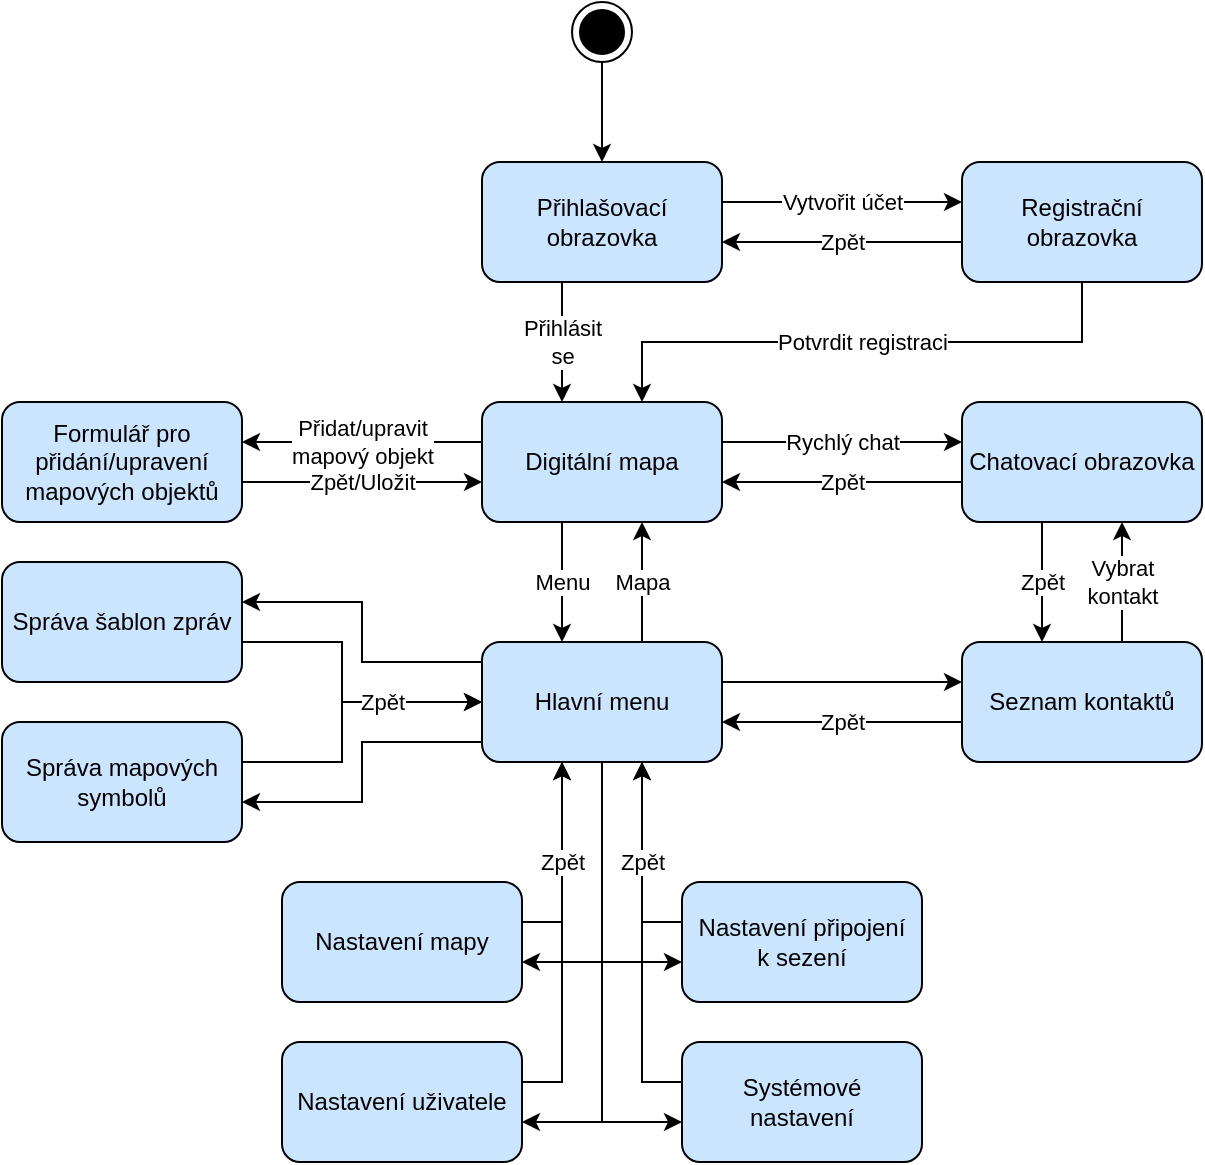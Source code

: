<mxfile version="22.1.13" type="device">
  <diagram name="Stránka-1" id="4uzDfmDRNhCInwvL7MMY">
    <mxGraphModel dx="1434" dy="746" grid="1" gridSize="10" guides="1" tooltips="1" connect="1" arrows="1" fold="1" page="1" pageScale="1" pageWidth="827" pageHeight="1169" math="0" shadow="0">
      <root>
        <mxCell id="0" />
        <mxCell id="1" parent="0" />
        <mxCell id="WGg2hFcMqNZgMdjpp8JN-4" value="Vytvořit účet" style="edgeStyle=orthogonalEdgeStyle;rounded=0;orthogonalLoop=1;jettySize=auto;html=1;" parent="1" source="WGg2hFcMqNZgMdjpp8JN-2" target="WGg2hFcMqNZgMdjpp8JN-3" edge="1">
          <mxGeometry relative="1" as="geometry">
            <Array as="points">
              <mxPoint x="420" y="100" />
              <mxPoint x="420" y="100" />
            </Array>
          </mxGeometry>
        </mxCell>
        <mxCell id="WGg2hFcMqNZgMdjpp8JN-7" value="Přihlásit&lt;br&gt;se" style="edgeStyle=orthogonalEdgeStyle;rounded=0;orthogonalLoop=1;jettySize=auto;html=1;" parent="1" source="WGg2hFcMqNZgMdjpp8JN-2" target="WGg2hFcMqNZgMdjpp8JN-6" edge="1">
          <mxGeometry relative="1" as="geometry">
            <Array as="points">
              <mxPoint x="280" y="160" />
              <mxPoint x="280" y="160" />
            </Array>
          </mxGeometry>
        </mxCell>
        <mxCell id="WGg2hFcMqNZgMdjpp8JN-2" value="Přihlašovací obrazovka" style="rounded=1;whiteSpace=wrap;html=1;fillColor=#CCE5FF;" parent="1" vertex="1">
          <mxGeometry x="240" y="80" width="120" height="60" as="geometry" />
        </mxCell>
        <mxCell id="WGg2hFcMqNZgMdjpp8JN-5" value="Zpět" style="edgeStyle=orthogonalEdgeStyle;rounded=0;orthogonalLoop=1;jettySize=auto;html=1;" parent="1" source="WGg2hFcMqNZgMdjpp8JN-3" target="WGg2hFcMqNZgMdjpp8JN-2" edge="1">
          <mxGeometry relative="1" as="geometry">
            <Array as="points">
              <mxPoint x="420" y="120" />
              <mxPoint x="420" y="120" />
            </Array>
          </mxGeometry>
        </mxCell>
        <mxCell id="WGg2hFcMqNZgMdjpp8JN-8" value="Potvrdit registraci" style="edgeStyle=orthogonalEdgeStyle;rounded=0;orthogonalLoop=1;jettySize=auto;html=1;" parent="1" source="WGg2hFcMqNZgMdjpp8JN-3" target="WGg2hFcMqNZgMdjpp8JN-6" edge="1">
          <mxGeometry relative="1" as="geometry">
            <Array as="points">
              <mxPoint x="540" y="170" />
              <mxPoint x="320" y="170" />
            </Array>
          </mxGeometry>
        </mxCell>
        <mxCell id="WGg2hFcMqNZgMdjpp8JN-3" value="Registrační obrazovka" style="rounded=1;whiteSpace=wrap;html=1;fillColor=#CCE5FF;" parent="1" vertex="1">
          <mxGeometry x="480" y="80" width="120" height="60" as="geometry" />
        </mxCell>
        <mxCell id="WGg2hFcMqNZgMdjpp8JN-10" value="Menu" style="edgeStyle=orthogonalEdgeStyle;rounded=0;orthogonalLoop=1;jettySize=auto;html=1;" parent="1" source="WGg2hFcMqNZgMdjpp8JN-6" target="WGg2hFcMqNZgMdjpp8JN-9" edge="1">
          <mxGeometry relative="1" as="geometry">
            <Array as="points">
              <mxPoint x="280" y="300" />
              <mxPoint x="280" y="300" />
            </Array>
          </mxGeometry>
        </mxCell>
        <mxCell id="WGg2hFcMqNZgMdjpp8JN-25" value="Rychlý chat" style="edgeStyle=orthogonalEdgeStyle;rounded=0;orthogonalLoop=1;jettySize=auto;html=1;" parent="1" source="WGg2hFcMqNZgMdjpp8JN-6" target="WGg2hFcMqNZgMdjpp8JN-22" edge="1">
          <mxGeometry relative="1" as="geometry">
            <Array as="points">
              <mxPoint x="420" y="220" />
              <mxPoint x="420" y="220" />
            </Array>
            <mxPoint as="offset" />
          </mxGeometry>
        </mxCell>
        <mxCell id="WGg2hFcMqNZgMdjpp8JN-31" value="Přidat/upravit&lt;br&gt;mapový objekt" style="edgeStyle=orthogonalEdgeStyle;rounded=0;orthogonalLoop=1;jettySize=auto;html=1;" parent="1" source="WGg2hFcMqNZgMdjpp8JN-6" target="WGg2hFcMqNZgMdjpp8JN-30" edge="1">
          <mxGeometry relative="1" as="geometry">
            <Array as="points">
              <mxPoint x="190" y="220" />
              <mxPoint x="190" y="220" />
            </Array>
            <mxPoint as="offset" />
          </mxGeometry>
        </mxCell>
        <mxCell id="WGg2hFcMqNZgMdjpp8JN-6" value="Digitální mapa" style="rounded=1;whiteSpace=wrap;html=1;fillColor=#CCE5FF;" parent="1" vertex="1">
          <mxGeometry x="240" y="200" width="120" height="60" as="geometry" />
        </mxCell>
        <mxCell id="WGg2hFcMqNZgMdjpp8JN-12" value="Mapa" style="edgeStyle=orthogonalEdgeStyle;rounded=0;orthogonalLoop=1;jettySize=auto;html=1;" parent="1" source="WGg2hFcMqNZgMdjpp8JN-9" target="WGg2hFcMqNZgMdjpp8JN-6" edge="1">
          <mxGeometry relative="1" as="geometry">
            <Array as="points">
              <mxPoint x="320" y="300" />
              <mxPoint x="320" y="300" />
            </Array>
          </mxGeometry>
        </mxCell>
        <mxCell id="WGg2hFcMqNZgMdjpp8JN-20" style="edgeStyle=orthogonalEdgeStyle;rounded=0;orthogonalLoop=1;jettySize=auto;html=1;" parent="1" source="WGg2hFcMqNZgMdjpp8JN-9" target="WGg2hFcMqNZgMdjpp8JN-19" edge="1">
          <mxGeometry relative="1" as="geometry">
            <Array as="points">
              <mxPoint x="420" y="340" />
              <mxPoint x="420" y="340" />
            </Array>
          </mxGeometry>
        </mxCell>
        <mxCell id="WGg2hFcMqNZgMdjpp8JN-35" style="edgeStyle=orthogonalEdgeStyle;rounded=0;orthogonalLoop=1;jettySize=auto;html=1;" parent="1" source="WGg2hFcMqNZgMdjpp8JN-9" target="WGg2hFcMqNZgMdjpp8JN-34" edge="1">
          <mxGeometry relative="1" as="geometry">
            <Array as="points">
              <mxPoint x="180" y="330" />
              <mxPoint x="180" y="300" />
            </Array>
          </mxGeometry>
        </mxCell>
        <mxCell id="WGg2hFcMqNZgMdjpp8JN-36" style="edgeStyle=orthogonalEdgeStyle;rounded=0;orthogonalLoop=1;jettySize=auto;html=1;" parent="1" source="WGg2hFcMqNZgMdjpp8JN-9" target="WGg2hFcMqNZgMdjpp8JN-33" edge="1">
          <mxGeometry relative="1" as="geometry">
            <Array as="points">
              <mxPoint x="180" y="370" />
              <mxPoint x="180" y="400" />
            </Array>
          </mxGeometry>
        </mxCell>
        <mxCell id="WGg2hFcMqNZgMdjpp8JN-43" style="edgeStyle=orthogonalEdgeStyle;rounded=0;orthogonalLoop=1;jettySize=auto;html=1;" parent="1" source="WGg2hFcMqNZgMdjpp8JN-9" target="WGg2hFcMqNZgMdjpp8JN-13" edge="1">
          <mxGeometry relative="1" as="geometry">
            <Array as="points">
              <mxPoint x="300" y="480" />
            </Array>
          </mxGeometry>
        </mxCell>
        <mxCell id="WGg2hFcMqNZgMdjpp8JN-44" style="edgeStyle=orthogonalEdgeStyle;rounded=0;orthogonalLoop=1;jettySize=auto;html=1;" parent="1" source="WGg2hFcMqNZgMdjpp8JN-9" target="WGg2hFcMqNZgMdjpp8JN-14" edge="1">
          <mxGeometry relative="1" as="geometry">
            <Array as="points">
              <mxPoint x="300" y="480" />
            </Array>
          </mxGeometry>
        </mxCell>
        <mxCell id="WGg2hFcMqNZgMdjpp8JN-45" style="edgeStyle=orthogonalEdgeStyle;rounded=0;orthogonalLoop=1;jettySize=auto;html=1;" parent="1" source="WGg2hFcMqNZgMdjpp8JN-9" target="WGg2hFcMqNZgMdjpp8JN-39" edge="1">
          <mxGeometry relative="1" as="geometry">
            <Array as="points">
              <mxPoint x="300" y="560" />
            </Array>
          </mxGeometry>
        </mxCell>
        <mxCell id="WGg2hFcMqNZgMdjpp8JN-47" style="edgeStyle=orthogonalEdgeStyle;rounded=0;orthogonalLoop=1;jettySize=auto;html=1;" parent="1" source="WGg2hFcMqNZgMdjpp8JN-9" target="WGg2hFcMqNZgMdjpp8JN-46" edge="1">
          <mxGeometry relative="1" as="geometry">
            <Array as="points">
              <mxPoint x="300" y="560" />
            </Array>
          </mxGeometry>
        </mxCell>
        <mxCell id="WGg2hFcMqNZgMdjpp8JN-9" value="Hlavní menu" style="rounded=1;whiteSpace=wrap;html=1;fillColor=#CCE5FF;" parent="1" vertex="1">
          <mxGeometry x="240" y="320" width="120" height="60" as="geometry" />
        </mxCell>
        <mxCell id="WGg2hFcMqNZgMdjpp8JN-13" value="Nastavení mapy" style="rounded=1;whiteSpace=wrap;html=1;fillColor=#CCE5FF;" parent="1" vertex="1">
          <mxGeometry x="140" y="440" width="120" height="60" as="geometry" />
        </mxCell>
        <mxCell id="WGg2hFcMqNZgMdjpp8JN-14" value="Nastavení připojení&lt;br&gt;k sezení" style="rounded=1;whiteSpace=wrap;html=1;fillColor=#CCE5FF;" parent="1" vertex="1">
          <mxGeometry x="340" y="440" width="120" height="60" as="geometry" />
        </mxCell>
        <mxCell id="WGg2hFcMqNZgMdjpp8JN-21" value="Zpět" style="edgeStyle=orthogonalEdgeStyle;rounded=0;orthogonalLoop=1;jettySize=auto;html=1;" parent="1" source="WGg2hFcMqNZgMdjpp8JN-19" target="WGg2hFcMqNZgMdjpp8JN-9" edge="1">
          <mxGeometry relative="1" as="geometry">
            <Array as="points">
              <mxPoint x="420" y="360" />
              <mxPoint x="420" y="360" />
            </Array>
          </mxGeometry>
        </mxCell>
        <mxCell id="WGg2hFcMqNZgMdjpp8JN-23" value="Vybrat&lt;br&gt;kontakt" style="edgeStyle=orthogonalEdgeStyle;rounded=0;orthogonalLoop=1;jettySize=auto;html=1;" parent="1" source="WGg2hFcMqNZgMdjpp8JN-19" target="WGg2hFcMqNZgMdjpp8JN-22" edge="1">
          <mxGeometry relative="1" as="geometry">
            <Array as="points">
              <mxPoint x="560" y="290" />
              <mxPoint x="560" y="290" />
            </Array>
          </mxGeometry>
        </mxCell>
        <mxCell id="WGg2hFcMqNZgMdjpp8JN-19" value="Seznam kontaktů" style="rounded=1;whiteSpace=wrap;html=1;fillColor=#CCE5FF;" parent="1" vertex="1">
          <mxGeometry x="480" y="320" width="120" height="60" as="geometry" />
        </mxCell>
        <mxCell id="WGg2hFcMqNZgMdjpp8JN-24" value="Zpět" style="edgeStyle=orthogonalEdgeStyle;rounded=0;orthogonalLoop=1;jettySize=auto;html=1;" parent="1" source="WGg2hFcMqNZgMdjpp8JN-22" target="WGg2hFcMqNZgMdjpp8JN-19" edge="1">
          <mxGeometry relative="1" as="geometry">
            <Array as="points">
              <mxPoint x="520" y="290" />
              <mxPoint x="520" y="290" />
            </Array>
          </mxGeometry>
        </mxCell>
        <mxCell id="3" value="Zpět" style="edgeStyle=orthogonalEdgeStyle;html=1;" parent="1" source="WGg2hFcMqNZgMdjpp8JN-22" target="WGg2hFcMqNZgMdjpp8JN-6" edge="1">
          <mxGeometry relative="1" as="geometry">
            <Array as="points">
              <mxPoint x="420" y="240" />
              <mxPoint x="420" y="240" />
            </Array>
          </mxGeometry>
        </mxCell>
        <mxCell id="WGg2hFcMqNZgMdjpp8JN-22" value="Chatovací obrazovka" style="rounded=1;whiteSpace=wrap;html=1;fillColor=#CCE5FF;" parent="1" vertex="1">
          <mxGeometry x="480" y="200" width="120" height="60" as="geometry" />
        </mxCell>
        <mxCell id="WGg2hFcMqNZgMdjpp8JN-29" style="edgeStyle=orthogonalEdgeStyle;rounded=0;orthogonalLoop=1;jettySize=auto;html=1;" parent="1" source="WGg2hFcMqNZgMdjpp8JN-28" target="WGg2hFcMqNZgMdjpp8JN-2" edge="1">
          <mxGeometry relative="1" as="geometry" />
        </mxCell>
        <mxCell id="WGg2hFcMqNZgMdjpp8JN-28" value="" style="ellipse;html=1;shape=endState;fillColor=#000000;strokeColor=default;" parent="1" vertex="1">
          <mxGeometry x="285" width="30" height="30" as="geometry" />
        </mxCell>
        <mxCell id="WGg2hFcMqNZgMdjpp8JN-32" value="Zpět/Uložit" style="edgeStyle=orthogonalEdgeStyle;rounded=0;orthogonalLoop=1;jettySize=auto;html=1;" parent="1" source="WGg2hFcMqNZgMdjpp8JN-30" target="WGg2hFcMqNZgMdjpp8JN-6" edge="1">
          <mxGeometry relative="1" as="geometry">
            <Array as="points">
              <mxPoint x="180" y="240" />
              <mxPoint x="180" y="240" />
            </Array>
          </mxGeometry>
        </mxCell>
        <mxCell id="WGg2hFcMqNZgMdjpp8JN-30" value="Formulář pro přidání/upravení mapových objektů" style="rounded=1;whiteSpace=wrap;html=1;fillColor=#CCE5FF;" parent="1" vertex="1">
          <mxGeometry y="200" width="120" height="60" as="geometry" />
        </mxCell>
        <mxCell id="WGg2hFcMqNZgMdjpp8JN-37" value="" style="edgeStyle=orthogonalEdgeStyle;rounded=0;orthogonalLoop=1;jettySize=auto;html=1;" parent="1" source="WGg2hFcMqNZgMdjpp8JN-33" target="WGg2hFcMqNZgMdjpp8JN-9" edge="1">
          <mxGeometry x="0.333" relative="1" as="geometry">
            <Array as="points">
              <mxPoint x="170" y="380" />
              <mxPoint x="170" y="350" />
            </Array>
            <mxPoint as="offset" />
          </mxGeometry>
        </mxCell>
        <mxCell id="WGg2hFcMqNZgMdjpp8JN-33" value="Správa mapových symbolů" style="rounded=1;whiteSpace=wrap;html=1;fillColor=#CCE5FF;" parent="1" vertex="1">
          <mxGeometry y="360" width="120" height="60" as="geometry" />
        </mxCell>
        <mxCell id="WGg2hFcMqNZgMdjpp8JN-38" value="Zpět" style="edgeStyle=orthogonalEdgeStyle;rounded=0;orthogonalLoop=1;jettySize=auto;html=1;" parent="1" source="WGg2hFcMqNZgMdjpp8JN-34" target="WGg2hFcMqNZgMdjpp8JN-9" edge="1">
          <mxGeometry x="0.333" relative="1" as="geometry">
            <Array as="points">
              <mxPoint x="170" y="320" />
              <mxPoint x="170" y="350" />
            </Array>
            <mxPoint as="offset" />
          </mxGeometry>
        </mxCell>
        <mxCell id="WGg2hFcMqNZgMdjpp8JN-34" value="Správa šablon zpráv" style="rounded=1;whiteSpace=wrap;html=1;fillColor=#CCE5FF;" parent="1" vertex="1">
          <mxGeometry y="280" width="120" height="60" as="geometry" />
        </mxCell>
        <mxCell id="WGg2hFcMqNZgMdjpp8JN-41" style="edgeStyle=orthogonalEdgeStyle;rounded=0;orthogonalLoop=1;jettySize=auto;html=1;" parent="1" source="WGg2hFcMqNZgMdjpp8JN-39" target="WGg2hFcMqNZgMdjpp8JN-9" edge="1">
          <mxGeometry relative="1" as="geometry">
            <Array as="points">
              <mxPoint x="280" y="540" />
            </Array>
          </mxGeometry>
        </mxCell>
        <mxCell id="WGg2hFcMqNZgMdjpp8JN-39" value="Nastavení uživatele" style="rounded=1;whiteSpace=wrap;html=1;fillColor=#CCE5FF;" parent="1" vertex="1">
          <mxGeometry x="140" y="520" width="120" height="60" as="geometry" />
        </mxCell>
        <mxCell id="WGg2hFcMqNZgMdjpp8JN-40" value="Zpět" style="edgeStyle=orthogonalEdgeStyle;rounded=0;orthogonalLoop=1;jettySize=auto;html=1;" parent="1" source="WGg2hFcMqNZgMdjpp8JN-13" target="WGg2hFcMqNZgMdjpp8JN-9" edge="1">
          <mxGeometry relative="1" as="geometry">
            <Array as="points">
              <mxPoint x="280" y="460" />
            </Array>
            <mxPoint as="offset" />
          </mxGeometry>
        </mxCell>
        <mxCell id="WGg2hFcMqNZgMdjpp8JN-48" style="edgeStyle=orthogonalEdgeStyle;rounded=0;orthogonalLoop=1;jettySize=auto;html=1;" parent="1" source="WGg2hFcMqNZgMdjpp8JN-46" target="WGg2hFcMqNZgMdjpp8JN-9" edge="1">
          <mxGeometry relative="1" as="geometry">
            <Array as="points">
              <mxPoint x="320" y="540" />
            </Array>
          </mxGeometry>
        </mxCell>
        <mxCell id="WGg2hFcMqNZgMdjpp8JN-46" value="Systémové&lt;br&gt;nastavení" style="rounded=1;whiteSpace=wrap;html=1;fillColor=#CCE5FF;" parent="1" vertex="1">
          <mxGeometry x="340" y="520" width="120" height="60" as="geometry" />
        </mxCell>
        <mxCell id="WGg2hFcMqNZgMdjpp8JN-42" value="Zpět" style="edgeStyle=orthogonalEdgeStyle;rounded=0;orthogonalLoop=1;jettySize=auto;html=1;" parent="1" source="WGg2hFcMqNZgMdjpp8JN-14" target="WGg2hFcMqNZgMdjpp8JN-9" edge="1">
          <mxGeometry relative="1" as="geometry">
            <Array as="points">
              <mxPoint x="320" y="460" />
            </Array>
          </mxGeometry>
        </mxCell>
      </root>
    </mxGraphModel>
  </diagram>
</mxfile>
